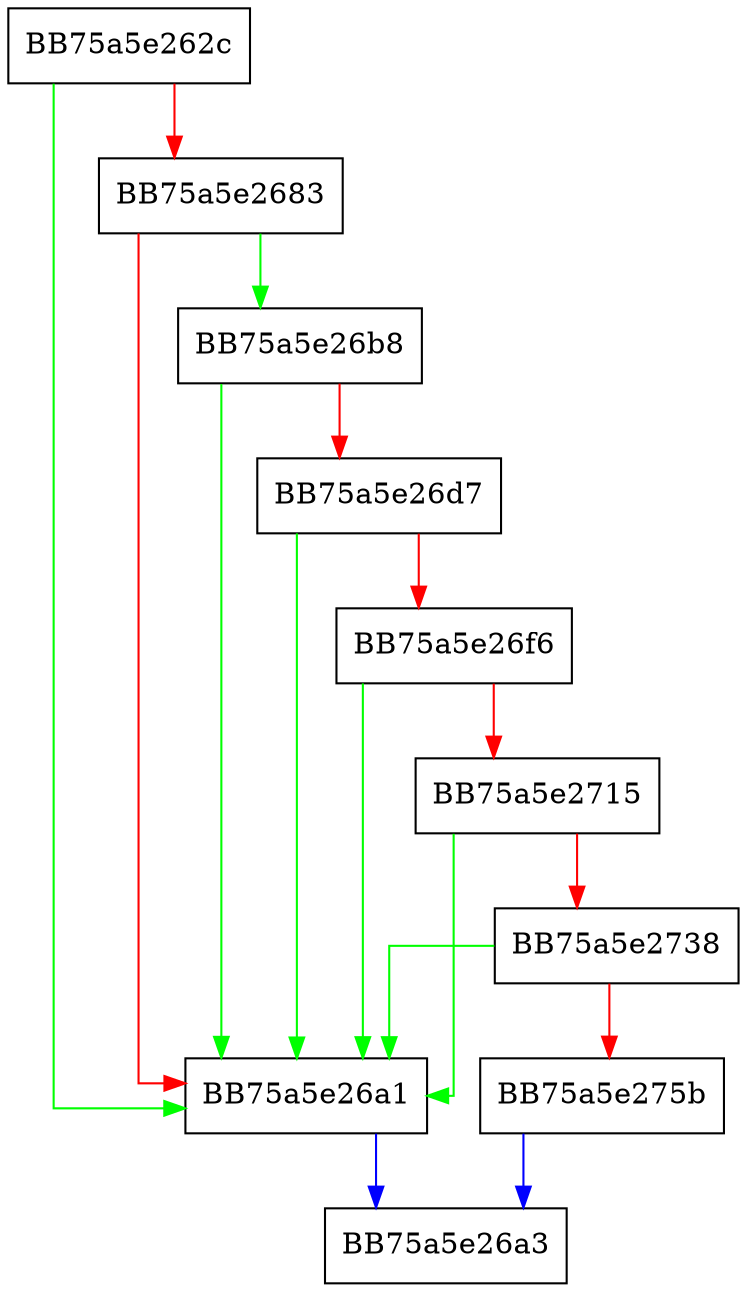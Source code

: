 digraph Native_JS_Kak_gen {
  node [shape="box"];
  graph [splines=ortho];
  BB75a5e262c -> BB75a5e26a1 [color="green"];
  BB75a5e262c -> BB75a5e2683 [color="red"];
  BB75a5e2683 -> BB75a5e26b8 [color="green"];
  BB75a5e2683 -> BB75a5e26a1 [color="red"];
  BB75a5e26a1 -> BB75a5e26a3 [color="blue"];
  BB75a5e26b8 -> BB75a5e26a1 [color="green"];
  BB75a5e26b8 -> BB75a5e26d7 [color="red"];
  BB75a5e26d7 -> BB75a5e26a1 [color="green"];
  BB75a5e26d7 -> BB75a5e26f6 [color="red"];
  BB75a5e26f6 -> BB75a5e26a1 [color="green"];
  BB75a5e26f6 -> BB75a5e2715 [color="red"];
  BB75a5e2715 -> BB75a5e26a1 [color="green"];
  BB75a5e2715 -> BB75a5e2738 [color="red"];
  BB75a5e2738 -> BB75a5e26a1 [color="green"];
  BB75a5e2738 -> BB75a5e275b [color="red"];
  BB75a5e275b -> BB75a5e26a3 [color="blue"];
}